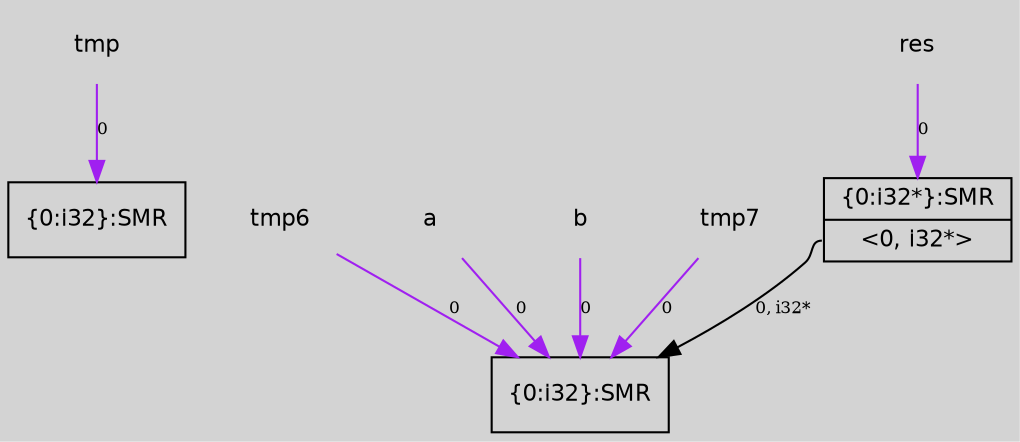 digraph unnamed {
	graph [center=true, ratio=true, bgcolor=lightgray, fontname=Helvetica];
	node  [fontname=Helvetica, fontsize=11];

	Node0x1e77ce0 [shape=record,label="{\{0:i32\}:SMR}"];
	Node0x1e897c0 [shape=record,label="{\{0:i32*\}:SMR|{<s0>\<0, i32*\>}}"];
	Node0x1e8be00 [shape=record,label="{\{0:i32\}:SMR}"];
	Node0x1e73d38[ shape=plaintext, label ="tmp"];
	Node0x1e73d38 -> Node0x1e77ce0[arrowtail=tee,label="0",fontsize=8,color=purple];
	Node0x1e74b38[ shape=plaintext, label ="tmp6"];
	Node0x1e74b38 -> Node0x1e8be00[arrowtail=tee,label="0",fontsize=8,color=purple];
	Node0x1e743d8[ shape=plaintext, label ="a"];
	Node0x1e743d8 -> Node0x1e8be00[arrowtail=tee,label="0",fontsize=8,color=purple];
	Node0x1e74458[ shape=plaintext, label ="b"];
	Node0x1e74458 -> Node0x1e8be00[arrowtail=tee,label="0",fontsize=8,color=purple];
	Node0x1e744d8[ shape=plaintext, label ="res"];
	Node0x1e744d8 -> Node0x1e897c0[arrowtail=tee,label="0",fontsize=8,color=purple];
	Node0x1e748b8[ shape=plaintext, label ="tmp7"];
	Node0x1e748b8 -> Node0x1e8be00[arrowtail=tee,label="0",fontsize=8,color=purple];
	Node0x1e897c0:s0 -> Node0x1e8be00[arrowtail=tee,label="0, i32*",fontsize=8];
}
